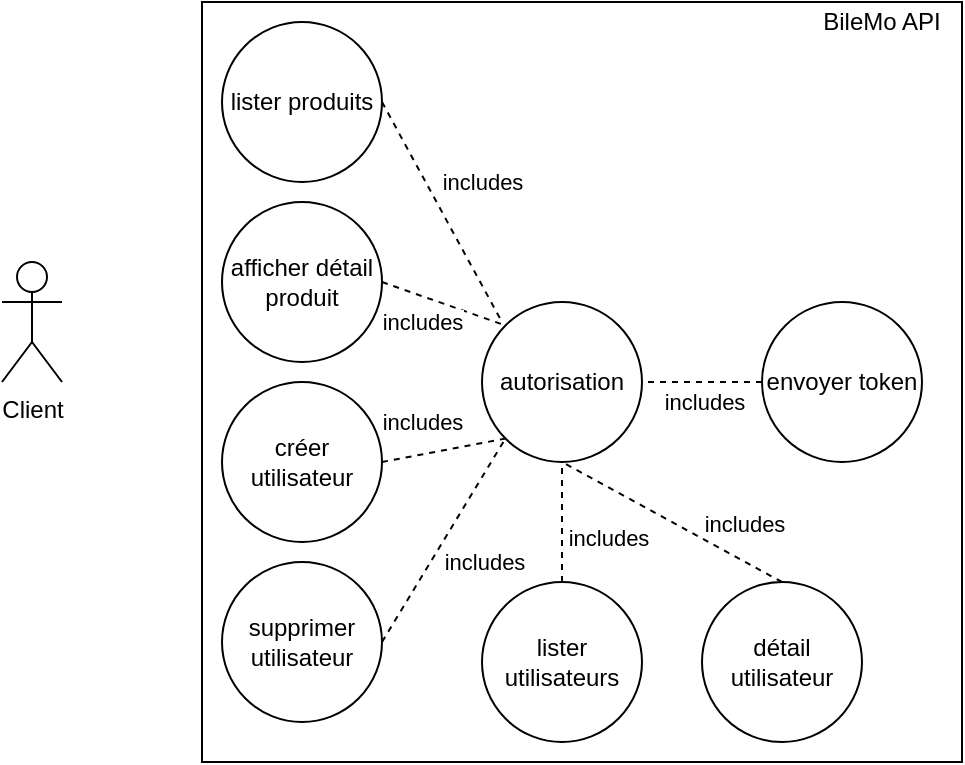 <mxfile version="14.8.0" type="device"><diagram id="L6wdryZBcrLojNhRHK8z" name="Page-1"><mxGraphModel dx="981" dy="486" grid="1" gridSize="10" guides="1" tooltips="1" connect="1" arrows="1" fold="1" page="1" pageScale="1" pageWidth="827" pageHeight="1169" math="0" shadow="0"><root><mxCell id="0"/><mxCell id="1" parent="0"/><mxCell id="lJ1LbOGbP3ZfqXzsJyFZ-1" value="Client" style="shape=umlActor;verticalLabelPosition=bottom;verticalAlign=top;html=1;outlineConnect=0;" vertex="1" parent="1"><mxGeometry x="80" y="300" width="30" height="60" as="geometry"/></mxCell><mxCell id="lJ1LbOGbP3ZfqXzsJyFZ-2" value="" style="whiteSpace=wrap;html=1;aspect=fixed;" vertex="1" parent="1"><mxGeometry x="180" y="170" width="380" height="380" as="geometry"/></mxCell><mxCell id="lJ1LbOGbP3ZfqXzsJyFZ-3" value="BileMo API" style="text;html=1;strokeColor=none;fillColor=none;align=center;verticalAlign=middle;whiteSpace=wrap;rounded=0;" vertex="1" parent="1"><mxGeometry x="480" y="170" width="80" height="20" as="geometry"/></mxCell><mxCell id="lJ1LbOGbP3ZfqXzsJyFZ-4" value="lister produits" style="ellipse;whiteSpace=wrap;html=1;aspect=fixed;" vertex="1" parent="1"><mxGeometry x="190" y="180" width="80" height="80" as="geometry"/></mxCell><mxCell id="lJ1LbOGbP3ZfqXzsJyFZ-5" value="afficher détail produit" style="ellipse;whiteSpace=wrap;html=1;aspect=fixed;" vertex="1" parent="1"><mxGeometry x="190" y="270" width="80" height="80" as="geometry"/></mxCell><mxCell id="lJ1LbOGbP3ZfqXzsJyFZ-6" value="créer utilisateur" style="ellipse;whiteSpace=wrap;html=1;aspect=fixed;" vertex="1" parent="1"><mxGeometry x="190" y="360" width="80" height="80" as="geometry"/></mxCell><mxCell id="lJ1LbOGbP3ZfqXzsJyFZ-7" value="supprimer utilisateur" style="ellipse;whiteSpace=wrap;html=1;aspect=fixed;" vertex="1" parent="1"><mxGeometry x="190" y="450" width="80" height="80" as="geometry"/></mxCell><mxCell id="lJ1LbOGbP3ZfqXzsJyFZ-8" value="autorisation" style="ellipse;whiteSpace=wrap;html=1;aspect=fixed;" vertex="1" parent="1"><mxGeometry x="320" y="320" width="80" height="80" as="geometry"/></mxCell><mxCell id="lJ1LbOGbP3ZfqXzsJyFZ-9" value="envoyer token" style="ellipse;whiteSpace=wrap;html=1;aspect=fixed;" vertex="1" parent="1"><mxGeometry x="460" y="320" width="80" height="80" as="geometry"/></mxCell><mxCell id="lJ1LbOGbP3ZfqXzsJyFZ-10" value="" style="endArrow=none;dashed=1;html=1;entryX=0;entryY=1;entryDx=0;entryDy=0;exitX=1;exitY=0.5;exitDx=0;exitDy=0;" edge="1" parent="1" source="lJ1LbOGbP3ZfqXzsJyFZ-6" target="lJ1LbOGbP3ZfqXzsJyFZ-8"><mxGeometry width="50" height="50" relative="1" as="geometry"><mxPoint x="270" y="390" as="sourcePoint"/><mxPoint x="320" y="340" as="targetPoint"/></mxGeometry></mxCell><mxCell id="lJ1LbOGbP3ZfqXzsJyFZ-18" value="includes" style="edgeLabel;html=1;align=center;verticalAlign=middle;resizable=0;points=[];" vertex="1" connectable="0" parent="lJ1LbOGbP3ZfqXzsJyFZ-10"><mxGeometry x="-0.35" y="-2" relative="1" as="geometry"><mxPoint x="-1" y="-18" as="offset"/></mxGeometry></mxCell><mxCell id="lJ1LbOGbP3ZfqXzsJyFZ-12" value="" style="endArrow=none;dashed=1;html=1;exitX=1;exitY=0.5;exitDx=0;exitDy=0;entryX=0;entryY=0;entryDx=0;entryDy=0;" edge="1" parent="1" source="lJ1LbOGbP3ZfqXzsJyFZ-5" target="lJ1LbOGbP3ZfqXzsJyFZ-8"><mxGeometry width="50" height="50" relative="1" as="geometry"><mxPoint x="270" y="390" as="sourcePoint"/><mxPoint x="320" y="340" as="targetPoint"/></mxGeometry></mxCell><mxCell id="lJ1LbOGbP3ZfqXzsJyFZ-17" value="includes" style="edgeLabel;html=1;align=center;verticalAlign=middle;resizable=0;points=[];" vertex="1" connectable="0" parent="lJ1LbOGbP3ZfqXzsJyFZ-12"><mxGeometry x="-0.29" y="1" relative="1" as="geometry"><mxPoint x="-2" y="13" as="offset"/></mxGeometry></mxCell><mxCell id="lJ1LbOGbP3ZfqXzsJyFZ-13" value="" style="endArrow=none;dashed=1;html=1;exitX=1;exitY=0.5;exitDx=0;exitDy=0;" edge="1" parent="1" source="lJ1LbOGbP3ZfqXzsJyFZ-4"><mxGeometry width="50" height="50" relative="1" as="geometry"><mxPoint x="270" y="390" as="sourcePoint"/><mxPoint x="330" y="330" as="targetPoint"/></mxGeometry></mxCell><mxCell id="lJ1LbOGbP3ZfqXzsJyFZ-16" value="includes" style="edgeLabel;html=1;align=center;verticalAlign=middle;resizable=0;points=[];" vertex="1" connectable="0" parent="lJ1LbOGbP3ZfqXzsJyFZ-13"><mxGeometry x="-0.165" y="2" relative="1" as="geometry"><mxPoint x="23" y="-5" as="offset"/></mxGeometry></mxCell><mxCell id="lJ1LbOGbP3ZfqXzsJyFZ-14" value="" style="endArrow=none;dashed=1;html=1;exitX=1;exitY=0.5;exitDx=0;exitDy=0;entryX=0;entryY=1;entryDx=0;entryDy=0;" edge="1" parent="1" source="lJ1LbOGbP3ZfqXzsJyFZ-7" target="lJ1LbOGbP3ZfqXzsJyFZ-8"><mxGeometry width="50" height="50" relative="1" as="geometry"><mxPoint x="270" y="390" as="sourcePoint"/><mxPoint x="320" y="340" as="targetPoint"/></mxGeometry></mxCell><mxCell id="lJ1LbOGbP3ZfqXzsJyFZ-19" value="includes" style="edgeLabel;html=1;align=center;verticalAlign=middle;resizable=0;points=[];" vertex="1" connectable="0" parent="lJ1LbOGbP3ZfqXzsJyFZ-14"><mxGeometry x="-0.105" y="-1" relative="1" as="geometry"><mxPoint x="22" y="5" as="offset"/></mxGeometry></mxCell><mxCell id="lJ1LbOGbP3ZfqXzsJyFZ-15" value="" style="endArrow=none;dashed=1;html=1;exitX=0;exitY=0.5;exitDx=0;exitDy=0;entryX=1;entryY=0.5;entryDx=0;entryDy=0;" edge="1" parent="1" source="lJ1LbOGbP3ZfqXzsJyFZ-9" target="lJ1LbOGbP3ZfqXzsJyFZ-8"><mxGeometry width="50" height="50" relative="1" as="geometry"><mxPoint x="270" y="390" as="sourcePoint"/><mxPoint x="320" y="340" as="targetPoint"/></mxGeometry></mxCell><mxCell id="lJ1LbOGbP3ZfqXzsJyFZ-20" value="includes" style="edgeLabel;html=1;align=center;verticalAlign=middle;resizable=0;points=[];" vertex="1" connectable="0" parent="lJ1LbOGbP3ZfqXzsJyFZ-15"><mxGeometry x="0.348" y="-1" relative="1" as="geometry"><mxPoint x="11" y="11" as="offset"/></mxGeometry></mxCell><mxCell id="lJ1LbOGbP3ZfqXzsJyFZ-21" value="lister utilisateurs" style="ellipse;whiteSpace=wrap;html=1;aspect=fixed;" vertex="1" parent="1"><mxGeometry x="320" y="460" width="80" height="80" as="geometry"/></mxCell><mxCell id="lJ1LbOGbP3ZfqXzsJyFZ-22" value="détail utilisateur" style="ellipse;whiteSpace=wrap;html=1;aspect=fixed;" vertex="1" parent="1"><mxGeometry x="430" y="460" width="80" height="80" as="geometry"/></mxCell><mxCell id="lJ1LbOGbP3ZfqXzsJyFZ-23" value="" style="endArrow=none;dashed=1;html=1;exitX=0.5;exitY=0;exitDx=0;exitDy=0;entryX=0.5;entryY=1;entryDx=0;entryDy=0;" edge="1" parent="1" source="lJ1LbOGbP3ZfqXzsJyFZ-21" target="lJ1LbOGbP3ZfqXzsJyFZ-8"><mxGeometry width="50" height="50" relative="1" as="geometry"><mxPoint x="280.0" y="500.0" as="sourcePoint"/><mxPoint x="341.716" y="398.284" as="targetPoint"/></mxGeometry></mxCell><mxCell id="lJ1LbOGbP3ZfqXzsJyFZ-24" value="includes" style="edgeLabel;html=1;align=center;verticalAlign=middle;resizable=0;points=[];" vertex="1" connectable="0" parent="lJ1LbOGbP3ZfqXzsJyFZ-23"><mxGeometry x="-0.105" y="-1" relative="1" as="geometry"><mxPoint x="22" y="5" as="offset"/></mxGeometry></mxCell><mxCell id="lJ1LbOGbP3ZfqXzsJyFZ-25" value="" style="endArrow=none;dashed=1;html=1;exitX=0.5;exitY=0;exitDx=0;exitDy=0;" edge="1" parent="1" source="lJ1LbOGbP3ZfqXzsJyFZ-22"><mxGeometry width="50" height="50" relative="1" as="geometry"><mxPoint x="370" y="470.0" as="sourcePoint"/><mxPoint x="360" y="400" as="targetPoint"/></mxGeometry></mxCell><mxCell id="lJ1LbOGbP3ZfqXzsJyFZ-26" value="includes" style="edgeLabel;html=1;align=center;verticalAlign=middle;resizable=0;points=[];" vertex="1" connectable="0" parent="lJ1LbOGbP3ZfqXzsJyFZ-25"><mxGeometry x="-0.105" y="-1" relative="1" as="geometry"><mxPoint x="29" y="-2" as="offset"/></mxGeometry></mxCell></root></mxGraphModel></diagram></mxfile>